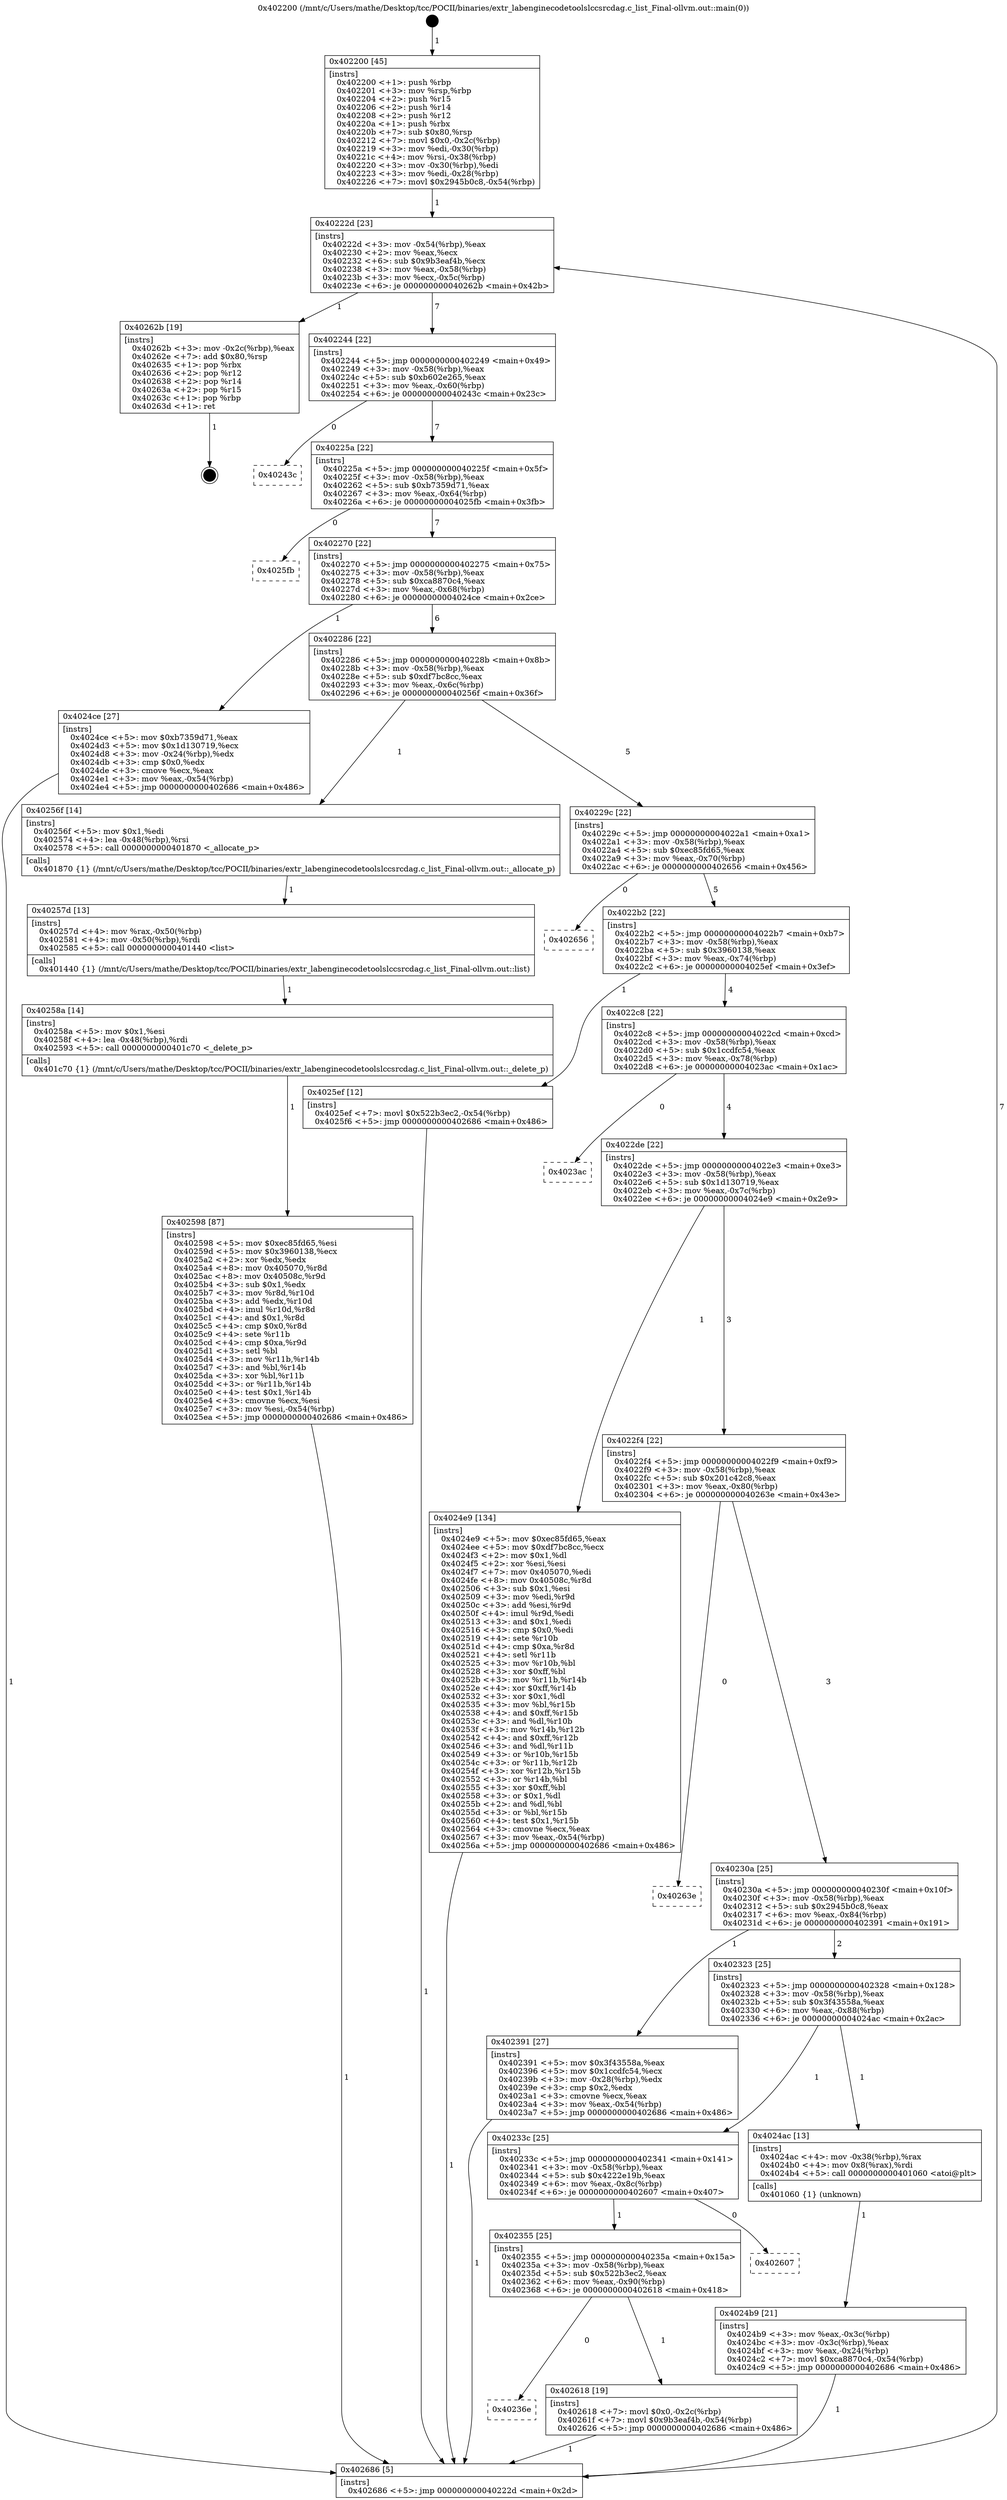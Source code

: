 digraph "0x402200" {
  label = "0x402200 (/mnt/c/Users/mathe/Desktop/tcc/POCII/binaries/extr_labenginecodetoolslccsrcdag.c_list_Final-ollvm.out::main(0))"
  labelloc = "t"
  node[shape=record]

  Entry [label="",width=0.3,height=0.3,shape=circle,fillcolor=black,style=filled]
  "0x40222d" [label="{
     0x40222d [23]\l
     | [instrs]\l
     &nbsp;&nbsp;0x40222d \<+3\>: mov -0x54(%rbp),%eax\l
     &nbsp;&nbsp;0x402230 \<+2\>: mov %eax,%ecx\l
     &nbsp;&nbsp;0x402232 \<+6\>: sub $0x9b3eaf4b,%ecx\l
     &nbsp;&nbsp;0x402238 \<+3\>: mov %eax,-0x58(%rbp)\l
     &nbsp;&nbsp;0x40223b \<+3\>: mov %ecx,-0x5c(%rbp)\l
     &nbsp;&nbsp;0x40223e \<+6\>: je 000000000040262b \<main+0x42b\>\l
  }"]
  "0x40262b" [label="{
     0x40262b [19]\l
     | [instrs]\l
     &nbsp;&nbsp;0x40262b \<+3\>: mov -0x2c(%rbp),%eax\l
     &nbsp;&nbsp;0x40262e \<+7\>: add $0x80,%rsp\l
     &nbsp;&nbsp;0x402635 \<+1\>: pop %rbx\l
     &nbsp;&nbsp;0x402636 \<+2\>: pop %r12\l
     &nbsp;&nbsp;0x402638 \<+2\>: pop %r14\l
     &nbsp;&nbsp;0x40263a \<+2\>: pop %r15\l
     &nbsp;&nbsp;0x40263c \<+1\>: pop %rbp\l
     &nbsp;&nbsp;0x40263d \<+1\>: ret\l
  }"]
  "0x402244" [label="{
     0x402244 [22]\l
     | [instrs]\l
     &nbsp;&nbsp;0x402244 \<+5\>: jmp 0000000000402249 \<main+0x49\>\l
     &nbsp;&nbsp;0x402249 \<+3\>: mov -0x58(%rbp),%eax\l
     &nbsp;&nbsp;0x40224c \<+5\>: sub $0xb602e265,%eax\l
     &nbsp;&nbsp;0x402251 \<+3\>: mov %eax,-0x60(%rbp)\l
     &nbsp;&nbsp;0x402254 \<+6\>: je 000000000040243c \<main+0x23c\>\l
  }"]
  Exit [label="",width=0.3,height=0.3,shape=circle,fillcolor=black,style=filled,peripheries=2]
  "0x40243c" [label="{
     0x40243c\l
  }", style=dashed]
  "0x40225a" [label="{
     0x40225a [22]\l
     | [instrs]\l
     &nbsp;&nbsp;0x40225a \<+5\>: jmp 000000000040225f \<main+0x5f\>\l
     &nbsp;&nbsp;0x40225f \<+3\>: mov -0x58(%rbp),%eax\l
     &nbsp;&nbsp;0x402262 \<+5\>: sub $0xb7359d71,%eax\l
     &nbsp;&nbsp;0x402267 \<+3\>: mov %eax,-0x64(%rbp)\l
     &nbsp;&nbsp;0x40226a \<+6\>: je 00000000004025fb \<main+0x3fb\>\l
  }"]
  "0x40236e" [label="{
     0x40236e\l
  }", style=dashed]
  "0x4025fb" [label="{
     0x4025fb\l
  }", style=dashed]
  "0x402270" [label="{
     0x402270 [22]\l
     | [instrs]\l
     &nbsp;&nbsp;0x402270 \<+5\>: jmp 0000000000402275 \<main+0x75\>\l
     &nbsp;&nbsp;0x402275 \<+3\>: mov -0x58(%rbp),%eax\l
     &nbsp;&nbsp;0x402278 \<+5\>: sub $0xca8870c4,%eax\l
     &nbsp;&nbsp;0x40227d \<+3\>: mov %eax,-0x68(%rbp)\l
     &nbsp;&nbsp;0x402280 \<+6\>: je 00000000004024ce \<main+0x2ce\>\l
  }"]
  "0x402618" [label="{
     0x402618 [19]\l
     | [instrs]\l
     &nbsp;&nbsp;0x402618 \<+7\>: movl $0x0,-0x2c(%rbp)\l
     &nbsp;&nbsp;0x40261f \<+7\>: movl $0x9b3eaf4b,-0x54(%rbp)\l
     &nbsp;&nbsp;0x402626 \<+5\>: jmp 0000000000402686 \<main+0x486\>\l
  }"]
  "0x4024ce" [label="{
     0x4024ce [27]\l
     | [instrs]\l
     &nbsp;&nbsp;0x4024ce \<+5\>: mov $0xb7359d71,%eax\l
     &nbsp;&nbsp;0x4024d3 \<+5\>: mov $0x1d130719,%ecx\l
     &nbsp;&nbsp;0x4024d8 \<+3\>: mov -0x24(%rbp),%edx\l
     &nbsp;&nbsp;0x4024db \<+3\>: cmp $0x0,%edx\l
     &nbsp;&nbsp;0x4024de \<+3\>: cmove %ecx,%eax\l
     &nbsp;&nbsp;0x4024e1 \<+3\>: mov %eax,-0x54(%rbp)\l
     &nbsp;&nbsp;0x4024e4 \<+5\>: jmp 0000000000402686 \<main+0x486\>\l
  }"]
  "0x402286" [label="{
     0x402286 [22]\l
     | [instrs]\l
     &nbsp;&nbsp;0x402286 \<+5\>: jmp 000000000040228b \<main+0x8b\>\l
     &nbsp;&nbsp;0x40228b \<+3\>: mov -0x58(%rbp),%eax\l
     &nbsp;&nbsp;0x40228e \<+5\>: sub $0xdf7bc8cc,%eax\l
     &nbsp;&nbsp;0x402293 \<+3\>: mov %eax,-0x6c(%rbp)\l
     &nbsp;&nbsp;0x402296 \<+6\>: je 000000000040256f \<main+0x36f\>\l
  }"]
  "0x402355" [label="{
     0x402355 [25]\l
     | [instrs]\l
     &nbsp;&nbsp;0x402355 \<+5\>: jmp 000000000040235a \<main+0x15a\>\l
     &nbsp;&nbsp;0x40235a \<+3\>: mov -0x58(%rbp),%eax\l
     &nbsp;&nbsp;0x40235d \<+5\>: sub $0x522b3ec2,%eax\l
     &nbsp;&nbsp;0x402362 \<+6\>: mov %eax,-0x90(%rbp)\l
     &nbsp;&nbsp;0x402368 \<+6\>: je 0000000000402618 \<main+0x418\>\l
  }"]
  "0x40256f" [label="{
     0x40256f [14]\l
     | [instrs]\l
     &nbsp;&nbsp;0x40256f \<+5\>: mov $0x1,%edi\l
     &nbsp;&nbsp;0x402574 \<+4\>: lea -0x48(%rbp),%rsi\l
     &nbsp;&nbsp;0x402578 \<+5\>: call 0000000000401870 \<_allocate_p\>\l
     | [calls]\l
     &nbsp;&nbsp;0x401870 \{1\} (/mnt/c/Users/mathe/Desktop/tcc/POCII/binaries/extr_labenginecodetoolslccsrcdag.c_list_Final-ollvm.out::_allocate_p)\l
  }"]
  "0x40229c" [label="{
     0x40229c [22]\l
     | [instrs]\l
     &nbsp;&nbsp;0x40229c \<+5\>: jmp 00000000004022a1 \<main+0xa1\>\l
     &nbsp;&nbsp;0x4022a1 \<+3\>: mov -0x58(%rbp),%eax\l
     &nbsp;&nbsp;0x4022a4 \<+5\>: sub $0xec85fd65,%eax\l
     &nbsp;&nbsp;0x4022a9 \<+3\>: mov %eax,-0x70(%rbp)\l
     &nbsp;&nbsp;0x4022ac \<+6\>: je 0000000000402656 \<main+0x456\>\l
  }"]
  "0x402607" [label="{
     0x402607\l
  }", style=dashed]
  "0x402656" [label="{
     0x402656\l
  }", style=dashed]
  "0x4022b2" [label="{
     0x4022b2 [22]\l
     | [instrs]\l
     &nbsp;&nbsp;0x4022b2 \<+5\>: jmp 00000000004022b7 \<main+0xb7\>\l
     &nbsp;&nbsp;0x4022b7 \<+3\>: mov -0x58(%rbp),%eax\l
     &nbsp;&nbsp;0x4022ba \<+5\>: sub $0x3960138,%eax\l
     &nbsp;&nbsp;0x4022bf \<+3\>: mov %eax,-0x74(%rbp)\l
     &nbsp;&nbsp;0x4022c2 \<+6\>: je 00000000004025ef \<main+0x3ef\>\l
  }"]
  "0x402598" [label="{
     0x402598 [87]\l
     | [instrs]\l
     &nbsp;&nbsp;0x402598 \<+5\>: mov $0xec85fd65,%esi\l
     &nbsp;&nbsp;0x40259d \<+5\>: mov $0x3960138,%ecx\l
     &nbsp;&nbsp;0x4025a2 \<+2\>: xor %edx,%edx\l
     &nbsp;&nbsp;0x4025a4 \<+8\>: mov 0x405070,%r8d\l
     &nbsp;&nbsp;0x4025ac \<+8\>: mov 0x40508c,%r9d\l
     &nbsp;&nbsp;0x4025b4 \<+3\>: sub $0x1,%edx\l
     &nbsp;&nbsp;0x4025b7 \<+3\>: mov %r8d,%r10d\l
     &nbsp;&nbsp;0x4025ba \<+3\>: add %edx,%r10d\l
     &nbsp;&nbsp;0x4025bd \<+4\>: imul %r10d,%r8d\l
     &nbsp;&nbsp;0x4025c1 \<+4\>: and $0x1,%r8d\l
     &nbsp;&nbsp;0x4025c5 \<+4\>: cmp $0x0,%r8d\l
     &nbsp;&nbsp;0x4025c9 \<+4\>: sete %r11b\l
     &nbsp;&nbsp;0x4025cd \<+4\>: cmp $0xa,%r9d\l
     &nbsp;&nbsp;0x4025d1 \<+3\>: setl %bl\l
     &nbsp;&nbsp;0x4025d4 \<+3\>: mov %r11b,%r14b\l
     &nbsp;&nbsp;0x4025d7 \<+3\>: and %bl,%r14b\l
     &nbsp;&nbsp;0x4025da \<+3\>: xor %bl,%r11b\l
     &nbsp;&nbsp;0x4025dd \<+3\>: or %r11b,%r14b\l
     &nbsp;&nbsp;0x4025e0 \<+4\>: test $0x1,%r14b\l
     &nbsp;&nbsp;0x4025e4 \<+3\>: cmovne %ecx,%esi\l
     &nbsp;&nbsp;0x4025e7 \<+3\>: mov %esi,-0x54(%rbp)\l
     &nbsp;&nbsp;0x4025ea \<+5\>: jmp 0000000000402686 \<main+0x486\>\l
  }"]
  "0x4025ef" [label="{
     0x4025ef [12]\l
     | [instrs]\l
     &nbsp;&nbsp;0x4025ef \<+7\>: movl $0x522b3ec2,-0x54(%rbp)\l
     &nbsp;&nbsp;0x4025f6 \<+5\>: jmp 0000000000402686 \<main+0x486\>\l
  }"]
  "0x4022c8" [label="{
     0x4022c8 [22]\l
     | [instrs]\l
     &nbsp;&nbsp;0x4022c8 \<+5\>: jmp 00000000004022cd \<main+0xcd\>\l
     &nbsp;&nbsp;0x4022cd \<+3\>: mov -0x58(%rbp),%eax\l
     &nbsp;&nbsp;0x4022d0 \<+5\>: sub $0x1ccdfc54,%eax\l
     &nbsp;&nbsp;0x4022d5 \<+3\>: mov %eax,-0x78(%rbp)\l
     &nbsp;&nbsp;0x4022d8 \<+6\>: je 00000000004023ac \<main+0x1ac\>\l
  }"]
  "0x40258a" [label="{
     0x40258a [14]\l
     | [instrs]\l
     &nbsp;&nbsp;0x40258a \<+5\>: mov $0x1,%esi\l
     &nbsp;&nbsp;0x40258f \<+4\>: lea -0x48(%rbp),%rdi\l
     &nbsp;&nbsp;0x402593 \<+5\>: call 0000000000401c70 \<_delete_p\>\l
     | [calls]\l
     &nbsp;&nbsp;0x401c70 \{1\} (/mnt/c/Users/mathe/Desktop/tcc/POCII/binaries/extr_labenginecodetoolslccsrcdag.c_list_Final-ollvm.out::_delete_p)\l
  }"]
  "0x4023ac" [label="{
     0x4023ac\l
  }", style=dashed]
  "0x4022de" [label="{
     0x4022de [22]\l
     | [instrs]\l
     &nbsp;&nbsp;0x4022de \<+5\>: jmp 00000000004022e3 \<main+0xe3\>\l
     &nbsp;&nbsp;0x4022e3 \<+3\>: mov -0x58(%rbp),%eax\l
     &nbsp;&nbsp;0x4022e6 \<+5\>: sub $0x1d130719,%eax\l
     &nbsp;&nbsp;0x4022eb \<+3\>: mov %eax,-0x7c(%rbp)\l
     &nbsp;&nbsp;0x4022ee \<+6\>: je 00000000004024e9 \<main+0x2e9\>\l
  }"]
  "0x40257d" [label="{
     0x40257d [13]\l
     | [instrs]\l
     &nbsp;&nbsp;0x40257d \<+4\>: mov %rax,-0x50(%rbp)\l
     &nbsp;&nbsp;0x402581 \<+4\>: mov -0x50(%rbp),%rdi\l
     &nbsp;&nbsp;0x402585 \<+5\>: call 0000000000401440 \<list\>\l
     | [calls]\l
     &nbsp;&nbsp;0x401440 \{1\} (/mnt/c/Users/mathe/Desktop/tcc/POCII/binaries/extr_labenginecodetoolslccsrcdag.c_list_Final-ollvm.out::list)\l
  }"]
  "0x4024e9" [label="{
     0x4024e9 [134]\l
     | [instrs]\l
     &nbsp;&nbsp;0x4024e9 \<+5\>: mov $0xec85fd65,%eax\l
     &nbsp;&nbsp;0x4024ee \<+5\>: mov $0xdf7bc8cc,%ecx\l
     &nbsp;&nbsp;0x4024f3 \<+2\>: mov $0x1,%dl\l
     &nbsp;&nbsp;0x4024f5 \<+2\>: xor %esi,%esi\l
     &nbsp;&nbsp;0x4024f7 \<+7\>: mov 0x405070,%edi\l
     &nbsp;&nbsp;0x4024fe \<+8\>: mov 0x40508c,%r8d\l
     &nbsp;&nbsp;0x402506 \<+3\>: sub $0x1,%esi\l
     &nbsp;&nbsp;0x402509 \<+3\>: mov %edi,%r9d\l
     &nbsp;&nbsp;0x40250c \<+3\>: add %esi,%r9d\l
     &nbsp;&nbsp;0x40250f \<+4\>: imul %r9d,%edi\l
     &nbsp;&nbsp;0x402513 \<+3\>: and $0x1,%edi\l
     &nbsp;&nbsp;0x402516 \<+3\>: cmp $0x0,%edi\l
     &nbsp;&nbsp;0x402519 \<+4\>: sete %r10b\l
     &nbsp;&nbsp;0x40251d \<+4\>: cmp $0xa,%r8d\l
     &nbsp;&nbsp;0x402521 \<+4\>: setl %r11b\l
     &nbsp;&nbsp;0x402525 \<+3\>: mov %r10b,%bl\l
     &nbsp;&nbsp;0x402528 \<+3\>: xor $0xff,%bl\l
     &nbsp;&nbsp;0x40252b \<+3\>: mov %r11b,%r14b\l
     &nbsp;&nbsp;0x40252e \<+4\>: xor $0xff,%r14b\l
     &nbsp;&nbsp;0x402532 \<+3\>: xor $0x1,%dl\l
     &nbsp;&nbsp;0x402535 \<+3\>: mov %bl,%r15b\l
     &nbsp;&nbsp;0x402538 \<+4\>: and $0xff,%r15b\l
     &nbsp;&nbsp;0x40253c \<+3\>: and %dl,%r10b\l
     &nbsp;&nbsp;0x40253f \<+3\>: mov %r14b,%r12b\l
     &nbsp;&nbsp;0x402542 \<+4\>: and $0xff,%r12b\l
     &nbsp;&nbsp;0x402546 \<+3\>: and %dl,%r11b\l
     &nbsp;&nbsp;0x402549 \<+3\>: or %r10b,%r15b\l
     &nbsp;&nbsp;0x40254c \<+3\>: or %r11b,%r12b\l
     &nbsp;&nbsp;0x40254f \<+3\>: xor %r12b,%r15b\l
     &nbsp;&nbsp;0x402552 \<+3\>: or %r14b,%bl\l
     &nbsp;&nbsp;0x402555 \<+3\>: xor $0xff,%bl\l
     &nbsp;&nbsp;0x402558 \<+3\>: or $0x1,%dl\l
     &nbsp;&nbsp;0x40255b \<+2\>: and %dl,%bl\l
     &nbsp;&nbsp;0x40255d \<+3\>: or %bl,%r15b\l
     &nbsp;&nbsp;0x402560 \<+4\>: test $0x1,%r15b\l
     &nbsp;&nbsp;0x402564 \<+3\>: cmovne %ecx,%eax\l
     &nbsp;&nbsp;0x402567 \<+3\>: mov %eax,-0x54(%rbp)\l
     &nbsp;&nbsp;0x40256a \<+5\>: jmp 0000000000402686 \<main+0x486\>\l
  }"]
  "0x4022f4" [label="{
     0x4022f4 [22]\l
     | [instrs]\l
     &nbsp;&nbsp;0x4022f4 \<+5\>: jmp 00000000004022f9 \<main+0xf9\>\l
     &nbsp;&nbsp;0x4022f9 \<+3\>: mov -0x58(%rbp),%eax\l
     &nbsp;&nbsp;0x4022fc \<+5\>: sub $0x201c42c8,%eax\l
     &nbsp;&nbsp;0x402301 \<+3\>: mov %eax,-0x80(%rbp)\l
     &nbsp;&nbsp;0x402304 \<+6\>: je 000000000040263e \<main+0x43e\>\l
  }"]
  "0x4024b9" [label="{
     0x4024b9 [21]\l
     | [instrs]\l
     &nbsp;&nbsp;0x4024b9 \<+3\>: mov %eax,-0x3c(%rbp)\l
     &nbsp;&nbsp;0x4024bc \<+3\>: mov -0x3c(%rbp),%eax\l
     &nbsp;&nbsp;0x4024bf \<+3\>: mov %eax,-0x24(%rbp)\l
     &nbsp;&nbsp;0x4024c2 \<+7\>: movl $0xca8870c4,-0x54(%rbp)\l
     &nbsp;&nbsp;0x4024c9 \<+5\>: jmp 0000000000402686 \<main+0x486\>\l
  }"]
  "0x40263e" [label="{
     0x40263e\l
  }", style=dashed]
  "0x40230a" [label="{
     0x40230a [25]\l
     | [instrs]\l
     &nbsp;&nbsp;0x40230a \<+5\>: jmp 000000000040230f \<main+0x10f\>\l
     &nbsp;&nbsp;0x40230f \<+3\>: mov -0x58(%rbp),%eax\l
     &nbsp;&nbsp;0x402312 \<+5\>: sub $0x2945b0c8,%eax\l
     &nbsp;&nbsp;0x402317 \<+6\>: mov %eax,-0x84(%rbp)\l
     &nbsp;&nbsp;0x40231d \<+6\>: je 0000000000402391 \<main+0x191\>\l
  }"]
  "0x40233c" [label="{
     0x40233c [25]\l
     | [instrs]\l
     &nbsp;&nbsp;0x40233c \<+5\>: jmp 0000000000402341 \<main+0x141\>\l
     &nbsp;&nbsp;0x402341 \<+3\>: mov -0x58(%rbp),%eax\l
     &nbsp;&nbsp;0x402344 \<+5\>: sub $0x4222e19b,%eax\l
     &nbsp;&nbsp;0x402349 \<+6\>: mov %eax,-0x8c(%rbp)\l
     &nbsp;&nbsp;0x40234f \<+6\>: je 0000000000402607 \<main+0x407\>\l
  }"]
  "0x402391" [label="{
     0x402391 [27]\l
     | [instrs]\l
     &nbsp;&nbsp;0x402391 \<+5\>: mov $0x3f43558a,%eax\l
     &nbsp;&nbsp;0x402396 \<+5\>: mov $0x1ccdfc54,%ecx\l
     &nbsp;&nbsp;0x40239b \<+3\>: mov -0x28(%rbp),%edx\l
     &nbsp;&nbsp;0x40239e \<+3\>: cmp $0x2,%edx\l
     &nbsp;&nbsp;0x4023a1 \<+3\>: cmovne %ecx,%eax\l
     &nbsp;&nbsp;0x4023a4 \<+3\>: mov %eax,-0x54(%rbp)\l
     &nbsp;&nbsp;0x4023a7 \<+5\>: jmp 0000000000402686 \<main+0x486\>\l
  }"]
  "0x402323" [label="{
     0x402323 [25]\l
     | [instrs]\l
     &nbsp;&nbsp;0x402323 \<+5\>: jmp 0000000000402328 \<main+0x128\>\l
     &nbsp;&nbsp;0x402328 \<+3\>: mov -0x58(%rbp),%eax\l
     &nbsp;&nbsp;0x40232b \<+5\>: sub $0x3f43558a,%eax\l
     &nbsp;&nbsp;0x402330 \<+6\>: mov %eax,-0x88(%rbp)\l
     &nbsp;&nbsp;0x402336 \<+6\>: je 00000000004024ac \<main+0x2ac\>\l
  }"]
  "0x402686" [label="{
     0x402686 [5]\l
     | [instrs]\l
     &nbsp;&nbsp;0x402686 \<+5\>: jmp 000000000040222d \<main+0x2d\>\l
  }"]
  "0x402200" [label="{
     0x402200 [45]\l
     | [instrs]\l
     &nbsp;&nbsp;0x402200 \<+1\>: push %rbp\l
     &nbsp;&nbsp;0x402201 \<+3\>: mov %rsp,%rbp\l
     &nbsp;&nbsp;0x402204 \<+2\>: push %r15\l
     &nbsp;&nbsp;0x402206 \<+2\>: push %r14\l
     &nbsp;&nbsp;0x402208 \<+2\>: push %r12\l
     &nbsp;&nbsp;0x40220a \<+1\>: push %rbx\l
     &nbsp;&nbsp;0x40220b \<+7\>: sub $0x80,%rsp\l
     &nbsp;&nbsp;0x402212 \<+7\>: movl $0x0,-0x2c(%rbp)\l
     &nbsp;&nbsp;0x402219 \<+3\>: mov %edi,-0x30(%rbp)\l
     &nbsp;&nbsp;0x40221c \<+4\>: mov %rsi,-0x38(%rbp)\l
     &nbsp;&nbsp;0x402220 \<+3\>: mov -0x30(%rbp),%edi\l
     &nbsp;&nbsp;0x402223 \<+3\>: mov %edi,-0x28(%rbp)\l
     &nbsp;&nbsp;0x402226 \<+7\>: movl $0x2945b0c8,-0x54(%rbp)\l
  }"]
  "0x4024ac" [label="{
     0x4024ac [13]\l
     | [instrs]\l
     &nbsp;&nbsp;0x4024ac \<+4\>: mov -0x38(%rbp),%rax\l
     &nbsp;&nbsp;0x4024b0 \<+4\>: mov 0x8(%rax),%rdi\l
     &nbsp;&nbsp;0x4024b4 \<+5\>: call 0000000000401060 \<atoi@plt\>\l
     | [calls]\l
     &nbsp;&nbsp;0x401060 \{1\} (unknown)\l
  }"]
  Entry -> "0x402200" [label=" 1"]
  "0x40222d" -> "0x40262b" [label=" 1"]
  "0x40222d" -> "0x402244" [label=" 7"]
  "0x40262b" -> Exit [label=" 1"]
  "0x402244" -> "0x40243c" [label=" 0"]
  "0x402244" -> "0x40225a" [label=" 7"]
  "0x402618" -> "0x402686" [label=" 1"]
  "0x40225a" -> "0x4025fb" [label=" 0"]
  "0x40225a" -> "0x402270" [label=" 7"]
  "0x402355" -> "0x40236e" [label=" 0"]
  "0x402270" -> "0x4024ce" [label=" 1"]
  "0x402270" -> "0x402286" [label=" 6"]
  "0x402355" -> "0x402618" [label=" 1"]
  "0x402286" -> "0x40256f" [label=" 1"]
  "0x402286" -> "0x40229c" [label=" 5"]
  "0x40233c" -> "0x402355" [label=" 1"]
  "0x40229c" -> "0x402656" [label=" 0"]
  "0x40229c" -> "0x4022b2" [label=" 5"]
  "0x40233c" -> "0x402607" [label=" 0"]
  "0x4022b2" -> "0x4025ef" [label=" 1"]
  "0x4022b2" -> "0x4022c8" [label=" 4"]
  "0x4025ef" -> "0x402686" [label=" 1"]
  "0x4022c8" -> "0x4023ac" [label=" 0"]
  "0x4022c8" -> "0x4022de" [label=" 4"]
  "0x402598" -> "0x402686" [label=" 1"]
  "0x4022de" -> "0x4024e9" [label=" 1"]
  "0x4022de" -> "0x4022f4" [label=" 3"]
  "0x40258a" -> "0x402598" [label=" 1"]
  "0x4022f4" -> "0x40263e" [label=" 0"]
  "0x4022f4" -> "0x40230a" [label=" 3"]
  "0x40257d" -> "0x40258a" [label=" 1"]
  "0x40230a" -> "0x402391" [label=" 1"]
  "0x40230a" -> "0x402323" [label=" 2"]
  "0x402391" -> "0x402686" [label=" 1"]
  "0x402200" -> "0x40222d" [label=" 1"]
  "0x402686" -> "0x40222d" [label=" 7"]
  "0x40256f" -> "0x40257d" [label=" 1"]
  "0x402323" -> "0x4024ac" [label=" 1"]
  "0x402323" -> "0x40233c" [label=" 1"]
  "0x4024ac" -> "0x4024b9" [label=" 1"]
  "0x4024b9" -> "0x402686" [label=" 1"]
  "0x4024ce" -> "0x402686" [label=" 1"]
  "0x4024e9" -> "0x402686" [label=" 1"]
}
